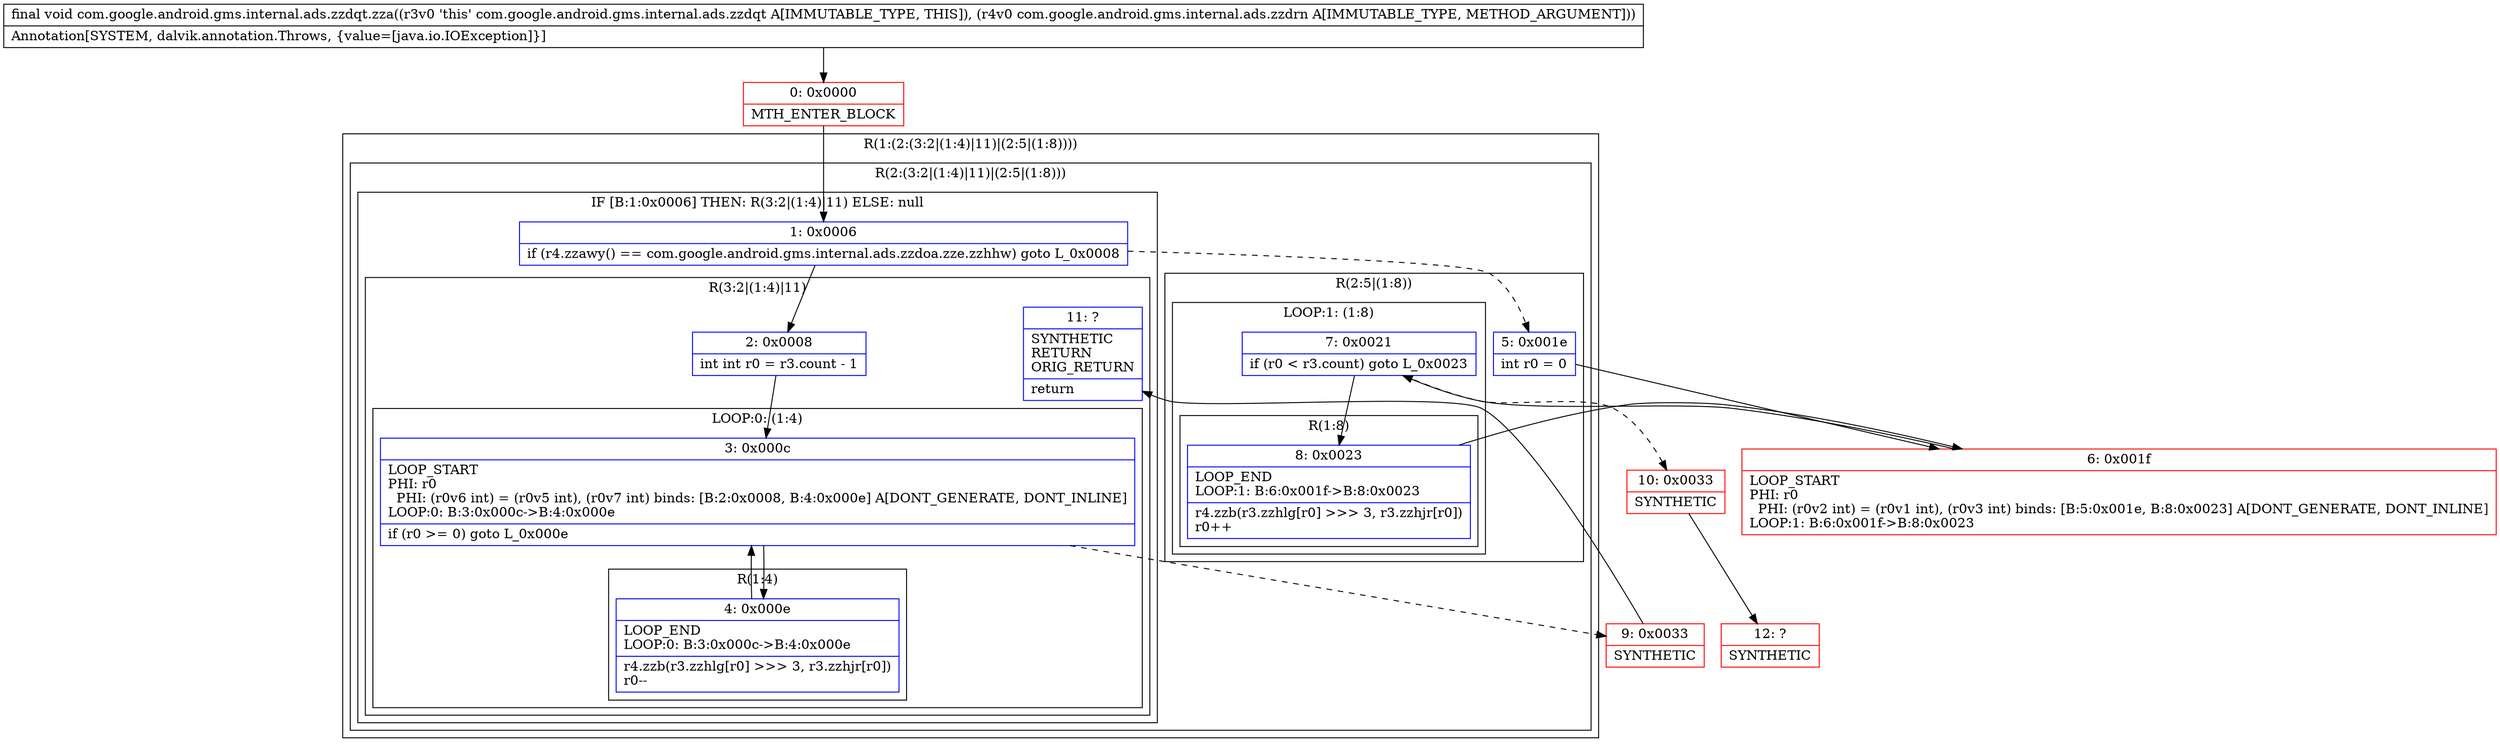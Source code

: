 digraph "CFG forcom.google.android.gms.internal.ads.zzdqt.zza(Lcom\/google\/android\/gms\/internal\/ads\/zzdrn;)V" {
subgraph cluster_Region_930009031 {
label = "R(1:(2:(3:2|(1:4)|11)|(2:5|(1:8))))";
node [shape=record,color=blue];
subgraph cluster_Region_107366282 {
label = "R(2:(3:2|(1:4)|11)|(2:5|(1:8)))";
node [shape=record,color=blue];
subgraph cluster_IfRegion_551184899 {
label = "IF [B:1:0x0006] THEN: R(3:2|(1:4)|11) ELSE: null";
node [shape=record,color=blue];
Node_1 [shape=record,label="{1\:\ 0x0006|if (r4.zzawy() == com.google.android.gms.internal.ads.zzdoa.zze.zzhhw) goto L_0x0008\l}"];
subgraph cluster_Region_1403845473 {
label = "R(3:2|(1:4)|11)";
node [shape=record,color=blue];
Node_2 [shape=record,label="{2\:\ 0x0008|int int r0 = r3.count \- 1\l}"];
subgraph cluster_LoopRegion_2071032258 {
label = "LOOP:0: (1:4)";
node [shape=record,color=blue];
Node_3 [shape=record,label="{3\:\ 0x000c|LOOP_START\lPHI: r0 \l  PHI: (r0v6 int) = (r0v5 int), (r0v7 int) binds: [B:2:0x0008, B:4:0x000e] A[DONT_GENERATE, DONT_INLINE]\lLOOP:0: B:3:0x000c\-\>B:4:0x000e\l|if (r0 \>= 0) goto L_0x000e\l}"];
subgraph cluster_Region_461941737 {
label = "R(1:4)";
node [shape=record,color=blue];
Node_4 [shape=record,label="{4\:\ 0x000e|LOOP_END\lLOOP:0: B:3:0x000c\-\>B:4:0x000e\l|r4.zzb(r3.zzhlg[r0] \>\>\> 3, r3.zzhjr[r0])\lr0\-\-\l}"];
}
}
Node_11 [shape=record,label="{11\:\ ?|SYNTHETIC\lRETURN\lORIG_RETURN\l|return\l}"];
}
}
subgraph cluster_Region_1268546867 {
label = "R(2:5|(1:8))";
node [shape=record,color=blue];
Node_5 [shape=record,label="{5\:\ 0x001e|int r0 = 0\l}"];
subgraph cluster_LoopRegion_683213833 {
label = "LOOP:1: (1:8)";
node [shape=record,color=blue];
Node_7 [shape=record,label="{7\:\ 0x0021|if (r0 \< r3.count) goto L_0x0023\l}"];
subgraph cluster_Region_1201397032 {
label = "R(1:8)";
node [shape=record,color=blue];
Node_8 [shape=record,label="{8\:\ 0x0023|LOOP_END\lLOOP:1: B:6:0x001f\-\>B:8:0x0023\l|r4.zzb(r3.zzhlg[r0] \>\>\> 3, r3.zzhjr[r0])\lr0++\l}"];
}
}
}
}
}
Node_0 [shape=record,color=red,label="{0\:\ 0x0000|MTH_ENTER_BLOCK\l}"];
Node_6 [shape=record,color=red,label="{6\:\ 0x001f|LOOP_START\lPHI: r0 \l  PHI: (r0v2 int) = (r0v1 int), (r0v3 int) binds: [B:5:0x001e, B:8:0x0023] A[DONT_GENERATE, DONT_INLINE]\lLOOP:1: B:6:0x001f\-\>B:8:0x0023\l}"];
Node_9 [shape=record,color=red,label="{9\:\ 0x0033|SYNTHETIC\l}"];
Node_10 [shape=record,color=red,label="{10\:\ 0x0033|SYNTHETIC\l}"];
Node_12 [shape=record,color=red,label="{12\:\ ?|SYNTHETIC\l}"];
MethodNode[shape=record,label="{final void com.google.android.gms.internal.ads.zzdqt.zza((r3v0 'this' com.google.android.gms.internal.ads.zzdqt A[IMMUTABLE_TYPE, THIS]), (r4v0 com.google.android.gms.internal.ads.zzdrn A[IMMUTABLE_TYPE, METHOD_ARGUMENT]))  | Annotation[SYSTEM, dalvik.annotation.Throws, \{value=[java.io.IOException]\}]\l}"];
MethodNode -> Node_0;
Node_1 -> Node_2;
Node_1 -> Node_5[style=dashed];
Node_2 -> Node_3;
Node_3 -> Node_4;
Node_3 -> Node_9[style=dashed];
Node_4 -> Node_3;
Node_5 -> Node_6;
Node_7 -> Node_8;
Node_7 -> Node_10[style=dashed];
Node_8 -> Node_6;
Node_0 -> Node_1;
Node_6 -> Node_7;
Node_9 -> Node_11;
Node_10 -> Node_12;
}

